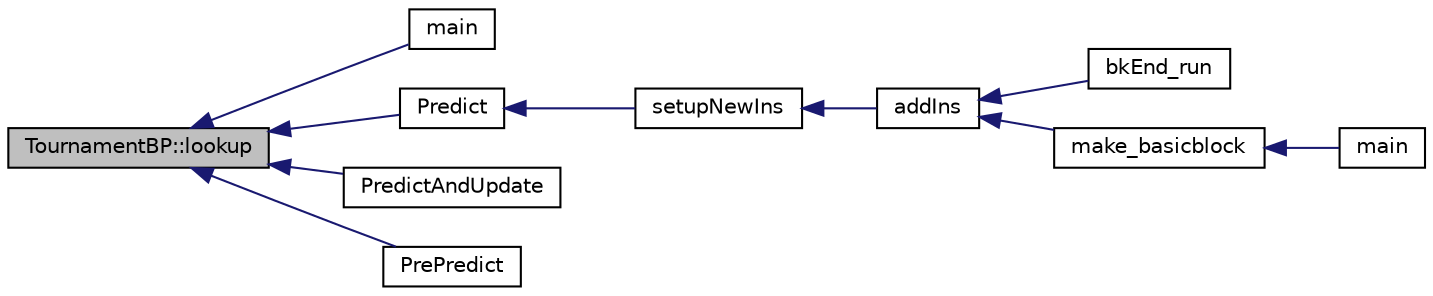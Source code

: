 digraph G
{
  edge [fontname="Helvetica",fontsize="10",labelfontname="Helvetica",labelfontsize="10"];
  node [fontname="Helvetica",fontsize="10",shape=record];
  rankdir=LR;
  Node1 [label="TournamentBP::lookup",height=0.2,width=0.4,color="black", fillcolor="grey75", style="filled" fontcolor="black"];
  Node1 -> Node2 [dir=back,color="midnightblue",fontsize="10",style="solid",fontname="Helvetica"];
  Node2 [label="main",height=0.2,width=0.4,color="black", fillcolor="white", style="filled",URL="$harness__tournament_8cc.html#ae66f6b31b5ad750f1fe042a706a4e3d4"];
  Node1 -> Node3 [dir=back,color="midnightblue",fontsize="10",style="solid",fontname="Helvetica"];
  Node3 [label="Predict",height=0.2,width=0.4,color="black", fillcolor="white", style="filled",URL="$bkEnd_8cpp.html#a5184890a4947515e205215feed25fdd9"];
  Node3 -> Node4 [dir=back,color="midnightblue",fontsize="10",style="solid",fontname="Helvetica"];
  Node4 [label="setupNewIns",height=0.2,width=0.4,color="black", fillcolor="white", style="filled",URL="$bkEnd_8cpp.html#ae65f5a08a89109ce2afb34faaf30edac"];
  Node4 -> Node5 [dir=back,color="midnightblue",fontsize="10",style="solid",fontname="Helvetica"];
  Node5 [label="addIns",height=0.2,width=0.4,color="black", fillcolor="white", style="filled",URL="$bkEnd_8cpp.html#a699e911f02cc068558e37f3496d086ce"];
  Node5 -> Node6 [dir=back,color="midnightblue",fontsize="10",style="solid",fontname="Helvetica"];
  Node6 [label="bkEnd_run",height=0.2,width=0.4,color="black", fillcolor="white", style="filled",URL="$bkEnd_8h.html#a0de885ce07273f37e162ecb0e63ec95d"];
  Node5 -> Node7 [dir=back,color="midnightblue",fontsize="10",style="solid",fontname="Helvetica"];
  Node7 [label="make_basicblock",height=0.2,width=0.4,color="black", fillcolor="white", style="filled",URL="$make__basicblock_8cpp.html#a765669fc41b8885a39c1ec0df0df96ca"];
  Node7 -> Node8 [dir=back,color="midnightblue",fontsize="10",style="solid",fontname="Helvetica"];
  Node8 [label="main",height=0.2,width=0.4,color="black", fillcolor="white", style="filled",URL="$main_8cpp.html#a0ddf1224851353fc92bfbff6f499fa97"];
  Node1 -> Node9 [dir=back,color="midnightblue",fontsize="10",style="solid",fontname="Helvetica"];
  Node9 [label="PredictAndUpdate",height=0.2,width=0.4,color="black", fillcolor="white", style="filled",URL="$bkEnd_8h.html#a5627ce0f84690d974b96ebb091e67d6e"];
  Node1 -> Node10 [dir=back,color="midnightblue",fontsize="10",style="solid",fontname="Helvetica"];
  Node10 [label="PrePredict",height=0.2,width=0.4,color="black", fillcolor="white", style="filled",URL="$bkEnd_8cpp.html#a34cf3d53dd637753d853c59ec050c13a"];
}
